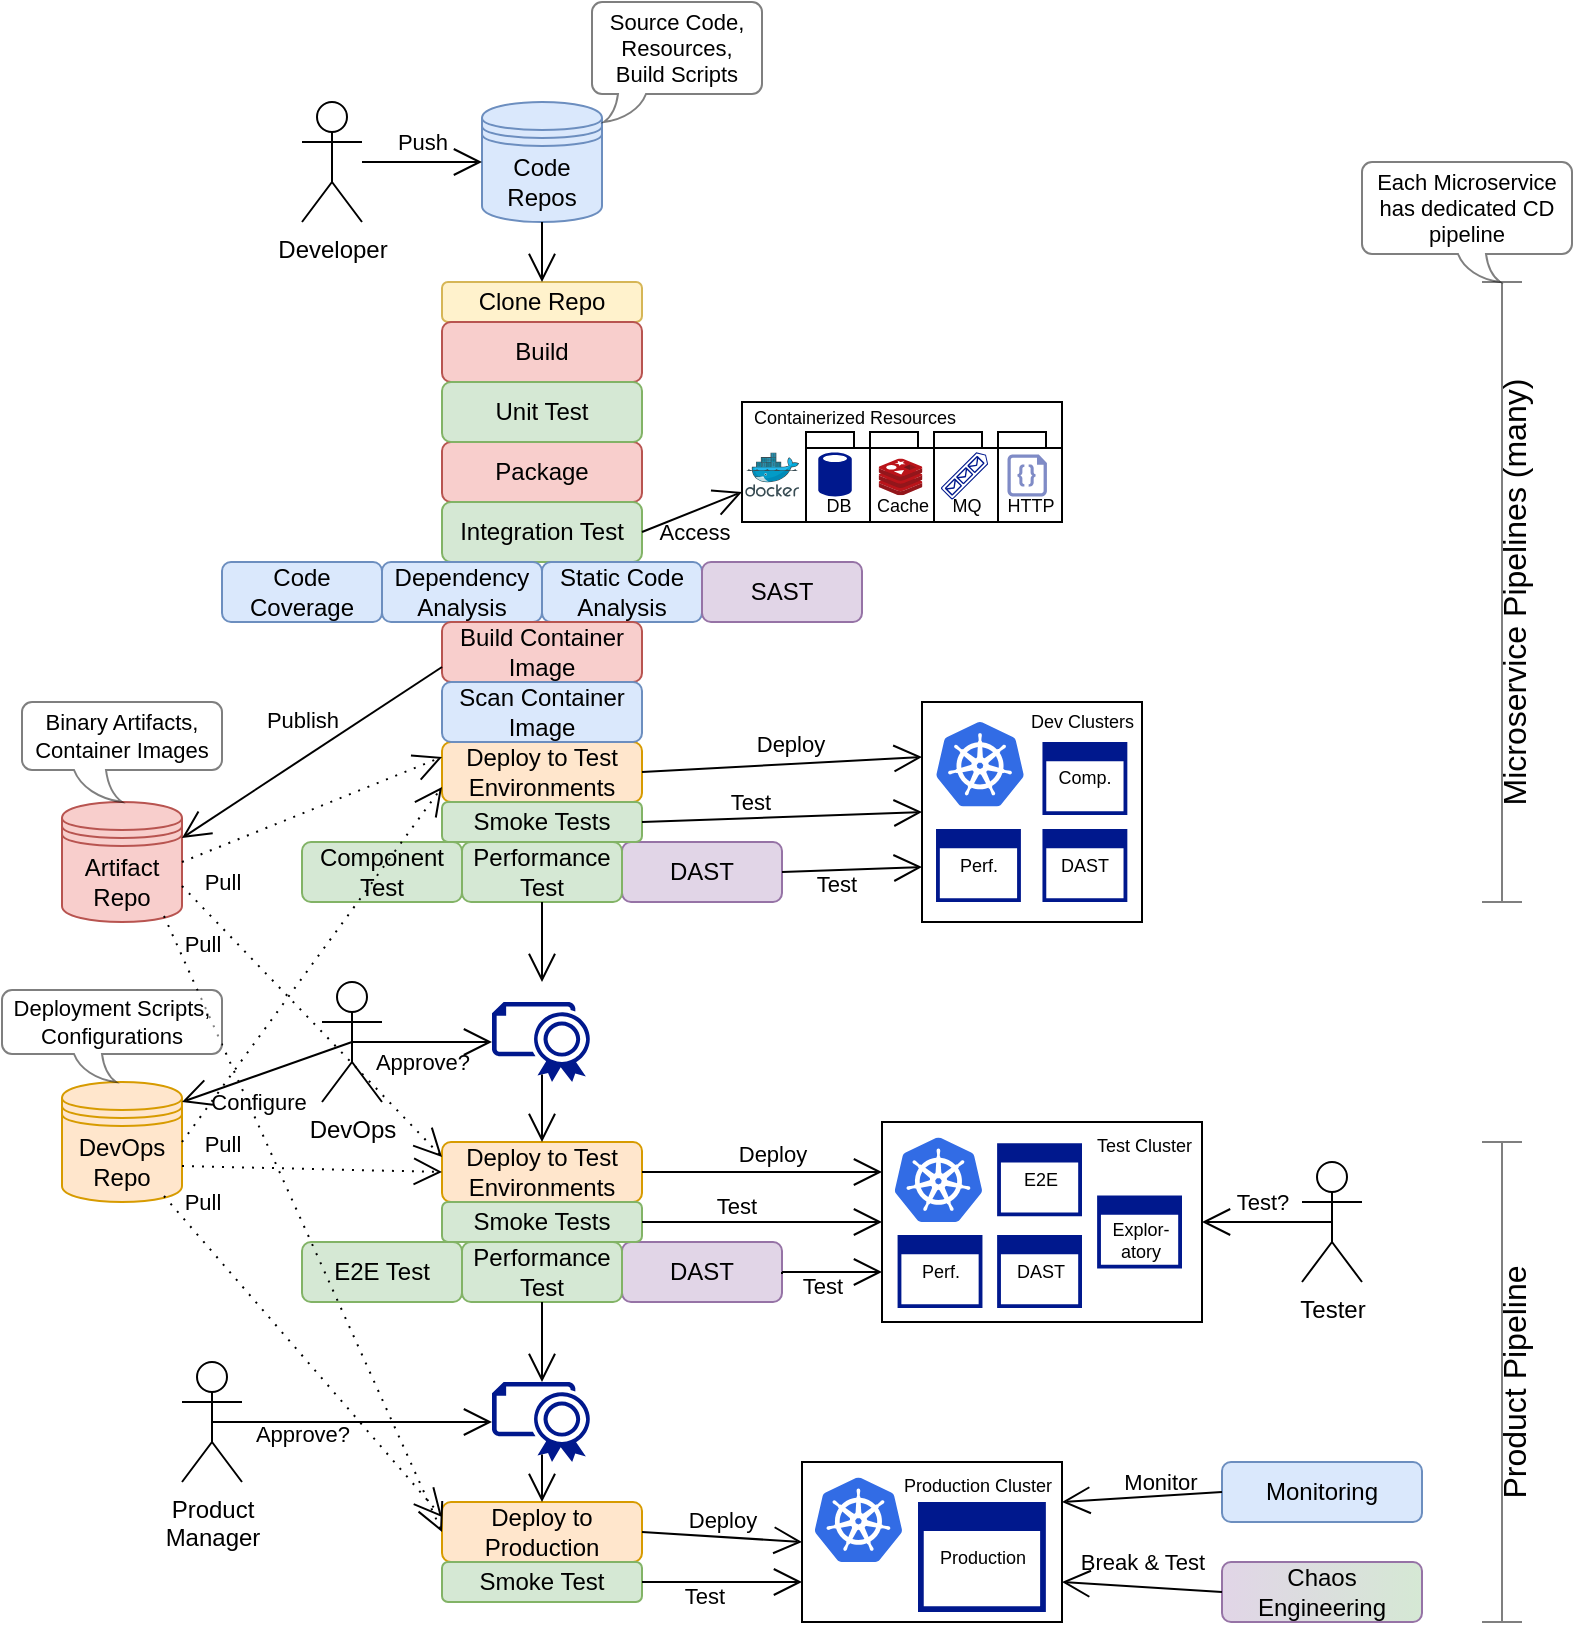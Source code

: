 <mxfile version="16.1.4" type="google"><diagram id="Qmjky7NTMSPUF-EDGuHR" name="Page-1"><mxGraphModel dx="973" dy="595" grid="1" gridSize="10" guides="1" tooltips="1" connect="1" arrows="1" fold="1" page="1" pageScale="1" pageWidth="850" pageHeight="1100" math="0" shadow="0"><root><mxCell id="0"/><mxCell id="1" parent="0"/><mxCell id="gSOJ7Au-e8WU_0MVjHUF-1" value="Code&lt;br&gt;Repos" style="shape=datastore;whiteSpace=wrap;html=1;fillColor=#dae8fc;strokeColor=#6c8ebf;" parent="1" vertex="1"><mxGeometry x="270" y="70" width="60" height="60" as="geometry"/></mxCell><mxCell id="gSOJ7Au-e8WU_0MVjHUF-2" value="Developer" style="shape=umlActor;verticalLabelPosition=bottom;verticalAlign=top;html=1;" parent="1" vertex="1"><mxGeometry x="180" y="70" width="30" height="60" as="geometry"/></mxCell><mxCell id="gSOJ7Au-e8WU_0MVjHUF-3" value="Clone Repo" style="rounded=1;whiteSpace=wrap;html=1;fillColor=#fff2cc;strokeColor=#d6b656;" parent="1" vertex="1"><mxGeometry x="250" y="160" width="100" height="20" as="geometry"/></mxCell><mxCell id="gSOJ7Au-e8WU_0MVjHUF-5" value="Build" style="rounded=1;whiteSpace=wrap;html=1;fillColor=#f8cecc;strokeColor=#b85450;" parent="1" vertex="1"><mxGeometry x="250" y="180" width="100" height="30" as="geometry"/></mxCell><mxCell id="gSOJ7Au-e8WU_0MVjHUF-6" value="Package" style="rounded=1;whiteSpace=wrap;html=1;fillColor=#f8cecc;strokeColor=#b85450;" parent="1" vertex="1"><mxGeometry x="250" y="240" width="100" height="30" as="geometry"/></mxCell><mxCell id="gSOJ7Au-e8WU_0MVjHUF-7" value="Unit Test" style="rounded=1;whiteSpace=wrap;html=1;fillColor=#d5e8d4;strokeColor=#82b366;" parent="1" vertex="1"><mxGeometry x="250" y="210" width="100" height="30" as="geometry"/></mxCell><mxCell id="gSOJ7Au-e8WU_0MVjHUF-8" value="Integration Test" style="rounded=1;whiteSpace=wrap;html=1;fillColor=#d5e8d4;strokeColor=#82b366;" parent="1" vertex="1"><mxGeometry x="250" y="270" width="100" height="30" as="geometry"/></mxCell><mxCell id="gSOJ7Au-e8WU_0MVjHUF-20" value="Code&lt;br&gt;Coverage" style="rounded=1;whiteSpace=wrap;html=1;fillColor=#dae8fc;strokeColor=#6c8ebf;" parent="1" vertex="1"><mxGeometry x="140" y="300" width="80" height="30" as="geometry"/></mxCell><mxCell id="gSOJ7Au-e8WU_0MVjHUF-21" value="Static Code Analysis" style="rounded=1;whiteSpace=wrap;html=1;fillColor=#dae8fc;strokeColor=#6c8ebf;" parent="1" vertex="1"><mxGeometry x="300" y="300" width="80" height="30" as="geometry"/></mxCell><mxCell id="gSOJ7Au-e8WU_0MVjHUF-24" value="Dependency&lt;br&gt;Analysis" style="rounded=1;whiteSpace=wrap;html=1;fillColor=#dae8fc;strokeColor=#6c8ebf;" parent="1" vertex="1"><mxGeometry x="220" y="300" width="80" height="30" as="geometry"/></mxCell><mxCell id="gSOJ7Au-e8WU_0MVjHUF-25" value="SAST" style="rounded=1;whiteSpace=wrap;html=1;fillColor=#e1d5e7;strokeColor=#9673a6;" parent="1" vertex="1"><mxGeometry x="380" y="300" width="80" height="30" as="geometry"/></mxCell><mxCell id="gSOJ7Au-e8WU_0MVjHUF-30" value="Access" style="endArrow=open;endFill=1;endSize=12;html=1;rounded=0;exitX=1;exitY=0.5;exitDx=0;exitDy=0;entryX=0;entryY=0.75;entryDx=0;entryDy=0;sketch=0;labelBackgroundColor=none;" parent="1" source="gSOJ7Au-e8WU_0MVjHUF-8" target="gSOJ7Au-e8WU_0MVjHUF-39" edge="1"><mxGeometry x="-0.098" y="-10" width="160" relative="1" as="geometry"><mxPoint x="450" y="550" as="sourcePoint"/><mxPoint x="610" y="550" as="targetPoint"/><mxPoint as="offset"/></mxGeometry></mxCell><mxCell id="gSOJ7Au-e8WU_0MVjHUF-31" value="Deploy to Test Environments" style="rounded=1;whiteSpace=wrap;html=1;fillColor=#ffe6cc;strokeColor=#d79b00;" parent="1" vertex="1"><mxGeometry x="250" y="390" width="100" height="30" as="geometry"/></mxCell><mxCell id="gSOJ7Au-e8WU_0MVjHUF-34" value="Deploy" style="endArrow=open;endFill=1;endSize=12;html=1;rounded=0;exitX=1;exitY=0.5;exitDx=0;exitDy=0;entryX=0;entryY=0.25;entryDx=0;entryDy=0;labelBackgroundColor=none;" parent="1" source="gSOJ7Au-e8WU_0MVjHUF-31" target="gSOJ7Au-e8WU_0MVjHUF-41" edge="1"><mxGeometry x="0.071" y="10" width="160" relative="1" as="geometry"><mxPoint x="360" y="355" as="sourcePoint"/><mxPoint x="440" y="432" as="targetPoint"/><mxPoint as="offset"/></mxGeometry></mxCell><mxCell id="gSOJ7Au-e8WU_0MVjHUF-35" value="Component&lt;br&gt;Test" style="rounded=1;whiteSpace=wrap;html=1;fillColor=#d5e8d4;strokeColor=#82b366;" parent="1" vertex="1"><mxGeometry x="180" y="440" width="80" height="30" as="geometry"/></mxCell><mxCell id="gSOJ7Au-e8WU_0MVjHUF-36" value="DAST" style="rounded=1;whiteSpace=wrap;html=1;fillColor=#e1d5e7;strokeColor=#9673a6;" parent="1" vertex="1"><mxGeometry x="340" y="440" width="80" height="30" as="geometry"/></mxCell><mxCell id="gSOJ7Au-e8WU_0MVjHUF-37" value="Performance&lt;br&gt;Test" style="rounded=1;whiteSpace=wrap;html=1;fillColor=#d5e8d4;strokeColor=#82b366;" parent="1" vertex="1"><mxGeometry x="260" y="440" width="80" height="30" as="geometry"/></mxCell><mxCell id="gSOJ7Au-e8WU_0MVjHUF-50" value="Test" style="endArrow=open;endFill=1;endSize=12;html=1;rounded=0;exitX=1;exitY=0.5;exitDx=0;exitDy=0;entryX=0;entryY=0.75;entryDx=0;entryDy=0;labelBackgroundColor=none;" parent="1" source="gSOJ7Au-e8WU_0MVjHUF-36" target="gSOJ7Au-e8WU_0MVjHUF-41" edge="1"><mxGeometry x="-0.223" y="-7" width="160" relative="1" as="geometry"><mxPoint x="360" y="445" as="sourcePoint"/><mxPoint x="490" y="450" as="targetPoint"/><mxPoint as="offset"/></mxGeometry></mxCell><mxCell id="gSOJ7Au-e8WU_0MVjHUF-51" value="Push" style="endArrow=open;endFill=1;endSize=12;html=1;rounded=0;labelBackgroundColor=none;" parent="1" source="gSOJ7Au-e8WU_0MVjHUF-2" target="gSOJ7Au-e8WU_0MVjHUF-1" edge="1"><mxGeometry y="10" width="160" relative="1" as="geometry"><mxPoint x="360" y="255" as="sourcePoint"/><mxPoint x="400" y="232.5" as="targetPoint"/><mxPoint as="offset"/></mxGeometry></mxCell><mxCell id="gSOJ7Au-e8WU_0MVjHUF-52" value="" style="endArrow=open;endFill=1;endSize=12;html=1;rounded=0;entryX=0.5;entryY=0;entryDx=0;entryDy=0;exitX=0.5;exitY=1;exitDx=0;exitDy=0;" parent="1" source="gSOJ7Au-e8WU_0MVjHUF-1" target="gSOJ7Au-e8WU_0MVjHUF-3" edge="1"><mxGeometry width="160" relative="1" as="geometry"><mxPoint x="200" y="90" as="sourcePoint"/><mxPoint x="300" y="110" as="targetPoint"/></mxGeometry></mxCell><mxCell id="gSOJ7Au-e8WU_0MVjHUF-53" value="Artifact&lt;br&gt;Repo" style="shape=datastore;whiteSpace=wrap;html=1;fillColor=#f8cecc;strokeColor=#b85450;" parent="1" vertex="1"><mxGeometry x="60" y="420" width="60" height="60" as="geometry"/></mxCell><mxCell id="gSOJ7Au-e8WU_0MVjHUF-55" value="Build Container Image" style="rounded=1;whiteSpace=wrap;html=1;fillColor=#f8cecc;strokeColor=#b85450;" parent="1" vertex="1"><mxGeometry x="250" y="330" width="100" height="30" as="geometry"/></mxCell><mxCell id="gSOJ7Au-e8WU_0MVjHUF-57" value="Publish" style="endArrow=open;endFill=1;endSize=12;html=1;rounded=0;exitX=0;exitY=0.75;exitDx=0;exitDy=0;entryX=1;entryY=0.3;entryDx=0;entryDy=0;labelBackgroundColor=none;" parent="1" source="gSOJ7Au-e8WU_0MVjHUF-55" target="gSOJ7Au-e8WU_0MVjHUF-53" edge="1"><mxGeometry x="-0.054" y="-15" width="160" relative="1" as="geometry"><mxPoint x="250" y="382.5" as="sourcePoint"/><mxPoint x="490" y="450" as="targetPoint"/><mxPoint y="-1" as="offset"/></mxGeometry></mxCell><mxCell id="gSOJ7Au-e8WU_0MVjHUF-58" value="Pull" style="endArrow=open;endFill=1;endSize=12;html=1;rounded=0;exitX=1;exitY=0.5;exitDx=0;exitDy=0;entryX=0;entryY=0.25;entryDx=0;entryDy=0;labelBackgroundColor=none;dashed=1;dashPattern=1 4;" parent="1" source="gSOJ7Au-e8WU_0MVjHUF-53" target="gSOJ7Au-e8WU_0MVjHUF-31" edge="1"><mxGeometry x="-0.789" y="-17" width="160" relative="1" as="geometry"><mxPoint x="360" y="415" as="sourcePoint"/><mxPoint x="490" y="450" as="targetPoint"/><mxPoint as="offset"/></mxGeometry></mxCell><mxCell id="gSOJ7Au-e8WU_0MVjHUF-64" value="" style="sketch=0;aspect=fixed;pointerEvents=1;shadow=0;dashed=0;html=1;strokeColor=none;labelPosition=center;verticalLabelPosition=bottom;verticalAlign=top;align=center;fillColor=#00188D;shape=mxgraph.azure.certificate;fontSize=9;" parent="1" vertex="1"><mxGeometry x="275" y="520" width="50" height="40" as="geometry"/></mxCell><mxCell id="gSOJ7Au-e8WU_0MVjHUF-65" value="Approve?" style="endArrow=open;endFill=1;endSize=12;html=1;rounded=0;exitX=0.5;exitY=0.5;exitDx=0;exitDy=0;entryX=0;entryY=0.5;entryDx=0;entryDy=0;labelBackgroundColor=none;exitPerimeter=0;entryPerimeter=0;" parent="1" source="gSOJ7Au-e8WU_0MVjHUF-115" target="gSOJ7Au-e8WU_0MVjHUF-64" edge="1"><mxGeometry y="-10" width="160" relative="1" as="geometry"><mxPoint x="430" y="465" as="sourcePoint"/><mxPoint x="510" y="477" as="targetPoint"/><mxPoint as="offset"/></mxGeometry></mxCell><mxCell id="gSOJ7Au-e8WU_0MVjHUF-66" value="Deploy to Test Environments" style="rounded=1;whiteSpace=wrap;html=1;fillColor=#ffe6cc;strokeColor=#d79b00;" parent="1" vertex="1"><mxGeometry x="250" y="590" width="100" height="30" as="geometry"/></mxCell><mxCell id="gSOJ7Au-e8WU_0MVjHUF-67" value="Deploy" style="endArrow=open;endFill=1;endSize=12;html=1;rounded=0;exitX=1;exitY=0.5;exitDx=0;exitDy=0;entryX=0;entryY=0.25;entryDx=0;entryDy=0;labelBackgroundColor=none;" parent="1" source="gSOJ7Au-e8WU_0MVjHUF-66" target="gSOJ7Au-e8WU_0MVjHUF-84" edge="1"><mxGeometry x="0.074" y="9" width="160" relative="1" as="geometry"><mxPoint x="360" y="578" as="sourcePoint"/><mxPoint x="500" y="640" as="targetPoint"/><mxPoint as="offset"/></mxGeometry></mxCell><mxCell id="gSOJ7Au-e8WU_0MVjHUF-68" value="E2E Test" style="rounded=1;whiteSpace=wrap;html=1;fillColor=#d5e8d4;strokeColor=#82b366;" parent="1" vertex="1"><mxGeometry x="180" y="640" width="80" height="30" as="geometry"/></mxCell><mxCell id="gSOJ7Au-e8WU_0MVjHUF-69" value="DAST" style="rounded=1;whiteSpace=wrap;html=1;fillColor=#e1d5e7;strokeColor=#9673a6;" parent="1" vertex="1"><mxGeometry x="340" y="640" width="80" height="30" as="geometry"/></mxCell><mxCell id="gSOJ7Au-e8WU_0MVjHUF-70" value="Performance&lt;br&gt;Test" style="rounded=1;whiteSpace=wrap;html=1;fillColor=#d5e8d4;strokeColor=#82b366;" parent="1" vertex="1"><mxGeometry x="260" y="640" width="80" height="30" as="geometry"/></mxCell><mxCell id="gSOJ7Au-e8WU_0MVjHUF-71" value="Test" style="endArrow=open;endFill=1;endSize=12;html=1;rounded=0;exitX=1;exitY=0.5;exitDx=0;exitDy=0;entryX=0;entryY=0.75;entryDx=0;entryDy=0;labelBackgroundColor=none;startArrow=none;" parent="1" source="gSOJ7Au-e8WU_0MVjHUF-69" target="gSOJ7Au-e8WU_0MVjHUF-84" edge="1"><mxGeometry x="-0.223" y="-7" width="160" relative="1" as="geometry"><mxPoint x="460" y="656" as="sourcePoint"/><mxPoint x="500" y="671.5" as="targetPoint"/><mxPoint as="offset"/></mxGeometry></mxCell><mxCell id="gSOJ7Au-e8WU_0MVjHUF-72" value="Pull" style="endArrow=open;endFill=1;endSize=12;html=1;rounded=0;exitX=1;exitY=0.7;exitDx=0;exitDy=0;entryX=0;entryY=0.25;entryDx=0;entryDy=0;labelBackgroundColor=none;dashed=1;dashPattern=1 4;" parent="1" source="gSOJ7Au-e8WU_0MVjHUF-53" target="gSOJ7Au-e8WU_0MVjHUF-66" edge="1"><mxGeometry x="-0.705" y="-13" width="160" relative="1" as="geometry"><mxPoint x="500" y="620" as="sourcePoint"/><mxPoint x="490" y="683" as="targetPoint"/><mxPoint as="offset"/></mxGeometry></mxCell><mxCell id="gSOJ7Au-e8WU_0MVjHUF-79" value="" style="sketch=0;aspect=fixed;pointerEvents=1;shadow=0;dashed=0;html=1;strokeColor=none;labelPosition=center;verticalLabelPosition=bottom;verticalAlign=top;align=center;fillColor=#00188D;shape=mxgraph.azure.certificate;fontSize=9;" parent="1" vertex="1"><mxGeometry x="275" y="710" width="50" height="40" as="geometry"/></mxCell><mxCell id="gSOJ7Au-e8WU_0MVjHUF-80" value="" style="endArrow=open;endFill=1;endSize=12;html=1;rounded=0;labelBackgroundColor=none;exitX=0.5;exitY=1;exitDx=0;exitDy=0;entryX=0.5;entryY=0;entryDx=0;entryDy=0;entryPerimeter=0;" parent="1" source="gSOJ7Au-e8WU_0MVjHUF-70" target="gSOJ7Au-e8WU_0MVjHUF-79" edge="1"><mxGeometry x="-0.333" y="-10" width="160" relative="1" as="geometry"><mxPoint x="300" y="700" as="sourcePoint"/><mxPoint x="300" y="700" as="targetPoint"/><mxPoint as="offset"/></mxGeometry></mxCell><mxCell id="gSOJ7Au-e8WU_0MVjHUF-91" value="Smoke Tests" style="rounded=1;whiteSpace=wrap;html=1;fillColor=#d5e8d4;strokeColor=#82b366;" parent="1" vertex="1"><mxGeometry x="250" y="420" width="100" height="20" as="geometry"/></mxCell><mxCell id="gSOJ7Au-e8WU_0MVjHUF-92" value="Test" style="endArrow=open;endFill=1;endSize=12;html=1;rounded=0;exitX=1;exitY=0.5;exitDx=0;exitDy=0;entryX=0;entryY=0.5;entryDx=0;entryDy=0;labelBackgroundColor=none;" parent="1" source="gSOJ7Au-e8WU_0MVjHUF-91" target="gSOJ7Au-e8WU_0MVjHUF-41" edge="1"><mxGeometry x="-0.222" y="8" width="160" relative="1" as="geometry"><mxPoint x="430" y="475" as="sourcePoint"/><mxPoint x="510" y="491.5" as="targetPoint"/><mxPoint as="offset"/></mxGeometry></mxCell><mxCell id="gSOJ7Au-e8WU_0MVjHUF-93" value="Smoke Tests" style="rounded=1;whiteSpace=wrap;html=1;fillColor=#d5e8d4;strokeColor=#82b366;" parent="1" vertex="1"><mxGeometry x="250" y="620" width="100" height="20" as="geometry"/></mxCell><mxCell id="gSOJ7Au-e8WU_0MVjHUF-95" value="Test" style="endArrow=open;endFill=1;endSize=12;html=1;rounded=0;exitX=1;exitY=0.5;exitDx=0;exitDy=0;entryX=0;entryY=0.5;entryDx=0;entryDy=0;labelBackgroundColor=none;" parent="1" source="gSOJ7Au-e8WU_0MVjHUF-93" target="gSOJ7Au-e8WU_0MVjHUF-84" edge="1"><mxGeometry x="-0.222" y="8" width="160" relative="1" as="geometry"><mxPoint x="360" y="435" as="sourcePoint"/><mxPoint x="500" y="447.5" as="targetPoint"/><mxPoint as="offset"/></mxGeometry></mxCell><mxCell id="gSOJ7Au-e8WU_0MVjHUF-97" value="Deploy to Production" style="rounded=1;whiteSpace=wrap;html=1;fillColor=#ffe6cc;strokeColor=#d79b00;" parent="1" vertex="1"><mxGeometry x="250" y="770" width="100" height="30" as="geometry"/></mxCell><mxCell id="gSOJ7Au-e8WU_0MVjHUF-98" value="" style="endArrow=open;endFill=1;endSize=12;html=1;rounded=0;entryX=0.5;entryY=0;entryDx=0;entryDy=0;entryPerimeter=0;labelBackgroundColor=none;exitX=0.5;exitY=1;exitDx=0;exitDy=0;" parent="1" source="gSOJ7Au-e8WU_0MVjHUF-37" edge="1"><mxGeometry x="-0.333" y="-10" width="160" relative="1" as="geometry"><mxPoint x="310" y="710" as="sourcePoint"/><mxPoint x="300" y="510" as="targetPoint"/><mxPoint as="offset"/></mxGeometry></mxCell><mxCell id="gSOJ7Au-e8WU_0MVjHUF-99" value="" style="endArrow=open;endFill=1;endSize=12;html=1;rounded=0;exitX=0.5;exitY=0.905;exitDx=0;exitDy=0;labelBackgroundColor=none;exitPerimeter=0;" parent="1" source="gSOJ7Au-e8WU_0MVjHUF-79" target="gSOJ7Au-e8WU_0MVjHUF-97" edge="1"><mxGeometry x="0.059" y="-10" width="160" relative="1" as="geometry"><mxPoint x="309" y="507" as="sourcePoint"/><mxPoint x="310" y="550" as="targetPoint"/><mxPoint as="offset"/></mxGeometry></mxCell><mxCell id="gSOJ7Au-e8WU_0MVjHUF-108" value="" style="endArrow=none;endFill=1;endSize=12;html=1;rounded=0;exitX=1;exitY=0.5;exitDx=0;exitDy=0;entryX=0;entryY=0.5;entryDx=0;entryDy=0;labelBackgroundColor=none;" parent="1" source="gSOJ7Au-e8WU_0MVjHUF-69" edge="1"><mxGeometry x="-0.223" y="-7" width="160" relative="1" as="geometry"><mxPoint x="420" y="655" as="sourcePoint"/><mxPoint x="420" y="656" as="targetPoint"/><mxPoint as="offset"/></mxGeometry></mxCell><mxCell id="gSOJ7Au-e8WU_0MVjHUF-109" value="Deploy" style="endArrow=open;endFill=1;endSize=12;html=1;rounded=0;exitX=1;exitY=0.5;exitDx=0;exitDy=0;entryX=0;entryY=0.5;entryDx=0;entryDy=0;labelBackgroundColor=none;" parent="1" source="gSOJ7Au-e8WU_0MVjHUF-97" target="gSOJ7Au-e8WU_0MVjHUF-101" edge="1"><mxGeometry x="-0.012" y="7" width="160" relative="1" as="geometry"><mxPoint x="360" y="612.5" as="sourcePoint"/><mxPoint x="520" y="627.5" as="targetPoint"/><mxPoint y="-1" as="offset"/></mxGeometry></mxCell><mxCell id="gSOJ7Au-e8WU_0MVjHUF-110" value="Smoke Test" style="rounded=1;whiteSpace=wrap;html=1;fillColor=#d5e8d4;strokeColor=#82b366;" parent="1" vertex="1"><mxGeometry x="250" y="800" width="100" height="20" as="geometry"/></mxCell><mxCell id="gSOJ7Au-e8WU_0MVjHUF-111" value="Test" style="endArrow=open;endFill=1;endSize=12;html=1;rounded=0;exitX=1;exitY=0.5;exitDx=0;exitDy=0;entryX=0;entryY=0.75;entryDx=0;entryDy=0;labelBackgroundColor=none;startArrow=none;" parent="1" source="gSOJ7Au-e8WU_0MVjHUF-110" target="gSOJ7Au-e8WU_0MVjHUF-101" edge="1"><mxGeometry x="-0.223" y="-7" width="160" relative="1" as="geometry"><mxPoint x="470" y="666" as="sourcePoint"/><mxPoint x="520" y="662.5" as="targetPoint"/><mxPoint as="offset"/></mxGeometry></mxCell><mxCell id="gSOJ7Au-e8WU_0MVjHUF-112" value="Monitoring" style="rounded=1;whiteSpace=wrap;html=1;fillColor=#dae8fc;strokeColor=#6c8ebf;" parent="1" vertex="1"><mxGeometry x="640" y="750" width="100" height="30" as="geometry"/></mxCell><mxCell id="gSOJ7Au-e8WU_0MVjHUF-113" value="Monitor" style="endArrow=open;endFill=1;endSize=12;html=1;rounded=0;exitX=0;exitY=0.5;exitDx=0;exitDy=0;entryX=1;entryY=0.25;entryDx=0;entryDy=0;labelBackgroundColor=none;startArrow=none;" parent="1" source="gSOJ7Au-e8WU_0MVjHUF-112" target="gSOJ7Au-e8WU_0MVjHUF-101" edge="1"><mxGeometry x="-0.223" y="-7" width="160" relative="1" as="geometry"><mxPoint x="360" y="825" as="sourcePoint"/><mxPoint x="500" y="825" as="targetPoint"/><mxPoint as="offset"/></mxGeometry></mxCell><mxCell id="gSOJ7Au-e8WU_0MVjHUF-115" value="DevOps" style="shape=umlActor;verticalLabelPosition=bottom;verticalAlign=top;html=1;" parent="1" vertex="1"><mxGeometry x="190" y="510" width="30" height="60" as="geometry"/></mxCell><mxCell id="gSOJ7Au-e8WU_0MVjHUF-116" value="" style="endArrow=open;endFill=1;endSize=12;html=1;rounded=0;entryX=0.5;entryY=0;entryDx=0;entryDy=0;labelBackgroundColor=none;exitX=0.5;exitY=0.905;exitDx=0;exitDy=0;exitPerimeter=0;" parent="1" source="gSOJ7Au-e8WU_0MVjHUF-64" target="gSOJ7Au-e8WU_0MVjHUF-66" edge="1"><mxGeometry x="-0.333" y="-10" width="160" relative="1" as="geometry"><mxPoint x="310" y="490" as="sourcePoint"/><mxPoint x="310" y="520" as="targetPoint"/><mxPoint as="offset"/></mxGeometry></mxCell><mxCell id="gSOJ7Au-e8WU_0MVjHUF-117" value="Tester" style="shape=umlActor;verticalLabelPosition=bottom;verticalAlign=top;html=1;" parent="1" vertex="1"><mxGeometry x="680" y="600" width="30" height="60" as="geometry"/></mxCell><mxCell id="gSOJ7Au-e8WU_0MVjHUF-118" value="Test?" style="endArrow=open;endFill=1;endSize=12;html=1;rounded=0;exitX=0.5;exitY=0.5;exitDx=0;exitDy=0;entryX=1;entryY=0.5;entryDx=0;entryDy=0;labelBackgroundColor=none;startArrow=none;exitPerimeter=0;" parent="1" source="gSOJ7Au-e8WU_0MVjHUF-117" target="gSOJ7Au-e8WU_0MVjHUF-84" edge="1"><mxGeometry x="0.077" y="-10" width="160" relative="1" as="geometry"><mxPoint x="470" y="666" as="sourcePoint"/><mxPoint x="520" y="662.5" as="targetPoint"/><mxPoint as="offset"/></mxGeometry></mxCell><mxCell id="gSOJ7Au-e8WU_0MVjHUF-119" value="Approve?" style="endArrow=open;endFill=1;endSize=12;html=1;rounded=0;exitX=0.5;exitY=0.5;exitDx=0;exitDy=0;entryX=0;entryY=0.5;entryDx=0;entryDy=0;labelBackgroundColor=none;exitPerimeter=0;entryPerimeter=0;" parent="1" source="gSOJ7Au-e8WU_0MVjHUF-120" target="gSOJ7Au-e8WU_0MVjHUF-79" edge="1"><mxGeometry x="-0.362" y="-6" width="160" relative="1" as="geometry"><mxPoint x="446" y="655" as="sourcePoint"/><mxPoint x="340" y="720" as="targetPoint"/><mxPoint as="offset"/></mxGeometry></mxCell><mxCell id="gSOJ7Au-e8WU_0MVjHUF-120" value="Product&lt;br&gt;Manager" style="shape=umlActor;verticalLabelPosition=bottom;verticalAlign=top;html=1;" parent="1" vertex="1"><mxGeometry x="120" y="700" width="30" height="60" as="geometry"/></mxCell><mxCell id="gSOJ7Au-e8WU_0MVjHUF-121" value="DevOps&lt;br&gt;Repo" style="shape=datastore;whiteSpace=wrap;html=1;fillColor=#ffe6cc;strokeColor=#d79b00;" parent="1" vertex="1"><mxGeometry x="60" y="560" width="60" height="60" as="geometry"/></mxCell><mxCell id="gSOJ7Au-e8WU_0MVjHUF-122" value="" style="endArrow=open;endFill=1;endSize=12;html=1;rounded=0;exitX=1;exitY=0.5;exitDx=0;exitDy=0;labelBackgroundColor=none;entryX=0;entryY=0.75;entryDx=0;entryDy=0;dashed=1;dashPattern=1 4;" parent="1" source="gSOJ7Au-e8WU_0MVjHUF-121" target="gSOJ7Au-e8WU_0MVjHUF-31" edge="1"><mxGeometry x="-0.8" y="4" width="160" relative="1" as="geometry"><mxPoint x="130" y="460" as="sourcePoint"/><mxPoint x="250" y="408" as="targetPoint"/><mxPoint as="offset"/></mxGeometry></mxCell><mxCell id="gSOJ7Au-e8WU_0MVjHUF-123" value="Pull" style="endArrow=open;endFill=1;endSize=12;html=1;rounded=0;exitX=1;exitY=0.7;exitDx=0;exitDy=0;labelBackgroundColor=none;entryX=0;entryY=0.5;entryDx=0;entryDy=0;dashed=1;dashPattern=1 4;" parent="1" source="gSOJ7Au-e8WU_0MVjHUF-121" target="gSOJ7Au-e8WU_0MVjHUF-66" edge="1"><mxGeometry x="-0.699" y="11" width="160" relative="1" as="geometry"><mxPoint x="130" y="550" as="sourcePoint"/><mxPoint x="260" y="422.5" as="targetPoint"/><mxPoint as="offset"/></mxGeometry></mxCell><mxCell id="gSOJ7Au-e8WU_0MVjHUF-124" value="Pull" style="endArrow=open;endFill=1;endSize=12;html=1;rounded=0;exitX=0.85;exitY=0.95;exitDx=0;exitDy=0;labelBackgroundColor=none;entryX=0;entryY=0.25;entryDx=0;entryDy=0;dashed=1;dashPattern=1 4;exitPerimeter=0;" parent="1" source="gSOJ7Au-e8WU_0MVjHUF-121" target="gSOJ7Au-e8WU_0MVjHUF-97" edge="1"><mxGeometry x="-0.862" y="12" width="160" relative="1" as="geometry"><mxPoint x="130" y="550" as="sourcePoint"/><mxPoint x="260" y="605" as="targetPoint"/><mxPoint as="offset"/></mxGeometry></mxCell><mxCell id="gSOJ7Au-e8WU_0MVjHUF-125" value="" style="endArrow=open;endFill=1;endSize=12;html=1;rounded=0;exitX=0.85;exitY=0.95;exitDx=0;exitDy=0;labelBackgroundColor=none;dashed=1;dashPattern=1 4;exitPerimeter=0;entryX=0;entryY=0.5;entryDx=0;entryDy=0;" parent="1" source="gSOJ7Au-e8WU_0MVjHUF-53" target="gSOJ7Au-e8WU_0MVjHUF-97" edge="1"><mxGeometry x="-0.878" y="-10" width="160" relative="1" as="geometry"><mxPoint x="130" y="472" as="sourcePoint"/><mxPoint x="250" y="780" as="targetPoint"/><mxPoint x="-1" as="offset"/></mxGeometry></mxCell><mxCell id="gSOJ7Au-e8WU_0MVjHUF-128" value="Configure" style="endArrow=open;endFill=1;endSize=12;html=1;rounded=0;exitX=0.5;exitY=0.5;exitDx=0;exitDy=0;labelBackgroundColor=none;exitPerimeter=0;" parent="1" source="gSOJ7Au-e8WU_0MVjHUF-115" edge="1"><mxGeometry x="0.196" y="13" width="160" relative="1" as="geometry"><mxPoint x="215" y="540" as="sourcePoint"/><mxPoint x="120" y="570" as="targetPoint"/><mxPoint as="offset"/></mxGeometry></mxCell><mxCell id="gSOJ7Au-e8WU_0MVjHUF-129" value="Chaos Engineering" style="rounded=1;whiteSpace=wrap;html=1;fillColor=#e1d5e7;strokeColor=#9673a6;gradientColor=#D5E8D4;gradientDirection=east;" parent="1" vertex="1"><mxGeometry x="640" y="800" width="100" height="30" as="geometry"/></mxCell><mxCell id="gSOJ7Au-e8WU_0MVjHUF-130" value="Break &amp;amp; Test" style="endArrow=open;endFill=1;endSize=12;html=1;rounded=0;exitX=0;exitY=0.5;exitDx=0;exitDy=0;labelBackgroundColor=none;startArrow=none;entryX=1;entryY=0.75;entryDx=0;entryDy=0;" parent="1" source="gSOJ7Au-e8WU_0MVjHUF-129" target="gSOJ7Au-e8WU_0MVjHUF-101" edge="1"><mxGeometry x="0.019" y="-12" width="160" relative="1" as="geometry"><mxPoint x="360" y="855" as="sourcePoint"/><mxPoint x="490" y="860" as="targetPoint"/><mxPoint as="offset"/></mxGeometry></mxCell><mxCell id="gSOJ7Au-e8WU_0MVjHUF-135" value="" style="group" parent="1" vertex="1" connectable="0"><mxGeometry x="430" y="750" width="130" height="80" as="geometry"/></mxCell><mxCell id="gSOJ7Au-e8WU_0MVjHUF-101" value="Production Cluster" style="rounded=0;whiteSpace=wrap;html=1;fontSize=9;strokeWidth=1;verticalAlign=top;align=right;spacingRight=3;" parent="gSOJ7Au-e8WU_0MVjHUF-135" vertex="1"><mxGeometry width="130" height="80" as="geometry"/></mxCell><mxCell id="gSOJ7Au-e8WU_0MVjHUF-102" value="" style="sketch=0;aspect=fixed;html=1;points=[];align=center;image;fontSize=12;image=img/lib/mscae/Kubernetes.svg;strokeWidth=1;" parent="gSOJ7Au-e8WU_0MVjHUF-135" vertex="1"><mxGeometry x="6.22" y="7.75" width="44.01" height="42.25" as="geometry"/></mxCell><mxCell id="gSOJ7Au-e8WU_0MVjHUF-105" value="Production" style="sketch=0;aspect=fixed;pointerEvents=1;shadow=0;dashed=0;html=1;strokeColor=none;labelPosition=center;verticalLabelPosition=middle;verticalAlign=middle;align=center;fillColor=#00188D;shape=mxgraph.mscae.enterprise.application_blank;fontSize=9;" parent="gSOJ7Au-e8WU_0MVjHUF-135" vertex="1"><mxGeometry x="58" y="20" width="63.93" height="55" as="geometry"/></mxCell><mxCell id="gSOJ7Au-e8WU_0MVjHUF-136" value="" style="group;spacingRight=0;" parent="1" vertex="1" connectable="0"><mxGeometry x="470" y="580" width="160" height="100" as="geometry"/></mxCell><mxCell id="gSOJ7Au-e8WU_0MVjHUF-84" value="Test Cluster" style="rounded=0;whiteSpace=wrap;html=1;fontSize=9;strokeWidth=1;verticalAlign=top;align=right;spacingRight=3;" parent="gSOJ7Au-e8WU_0MVjHUF-136" vertex="1"><mxGeometry width="160" height="100" as="geometry"/></mxCell><mxCell id="gSOJ7Au-e8WU_0MVjHUF-85" value="" style="sketch=0;aspect=fixed;html=1;points=[];align=center;image;fontSize=12;image=img/lib/mscae/Kubernetes.svg;strokeWidth=1;" parent="gSOJ7Au-e8WU_0MVjHUF-136" vertex="1"><mxGeometry x="6.22" y="7.75" width="44.01" height="42.25" as="geometry"/></mxCell><mxCell id="gSOJ7Au-e8WU_0MVjHUF-86" value="Perf." style="sketch=0;aspect=fixed;pointerEvents=1;shadow=0;dashed=0;html=1;strokeColor=none;labelPosition=center;verticalLabelPosition=middle;verticalAlign=middle;align=center;fillColor=#00188D;shape=mxgraph.mscae.enterprise.application_blank;fontSize=9;" parent="gSOJ7Au-e8WU_0MVjHUF-136" vertex="1"><mxGeometry x="7.79" y="56.5" width="42.44" height="36.5" as="geometry"/></mxCell><mxCell id="gSOJ7Au-e8WU_0MVjHUF-87" value="DAST" style="sketch=0;aspect=fixed;pointerEvents=1;shadow=0;dashed=0;html=1;strokeColor=none;labelPosition=center;verticalLabelPosition=middle;verticalAlign=middle;align=center;fillColor=#00188D;shape=mxgraph.mscae.enterprise.application_blank;fontSize=9;" parent="gSOJ7Au-e8WU_0MVjHUF-136" vertex="1"><mxGeometry x="57.56" y="56.5" width="42.44" height="36.5" as="geometry"/></mxCell><mxCell id="gSOJ7Au-e8WU_0MVjHUF-88" value="E2E" style="sketch=0;aspect=fixed;pointerEvents=1;shadow=0;dashed=0;html=1;strokeColor=none;labelPosition=center;verticalLabelPosition=middle;verticalAlign=middle;align=center;fillColor=#00188D;shape=mxgraph.mscae.enterprise.application_blank;fontSize=9;" parent="gSOJ7Au-e8WU_0MVjHUF-136" vertex="1"><mxGeometry x="57.56" y="10.63" width="42.44" height="36.5" as="geometry"/></mxCell><mxCell id="gSOJ7Au-e8WU_0MVjHUF-106" value="Explor-&lt;br&gt;atory" style="sketch=0;aspect=fixed;pointerEvents=1;shadow=0;dashed=0;html=1;strokeColor=none;labelPosition=center;verticalLabelPosition=middle;verticalAlign=bottom;align=center;fillColor=#00188D;shape=mxgraph.mscae.enterprise.application_blank;fontSize=9;" parent="gSOJ7Au-e8WU_0MVjHUF-136" vertex="1"><mxGeometry x="107.56" y="36.75" width="42.44" height="36.5" as="geometry"/></mxCell><mxCell id="gSOJ7Au-e8WU_0MVjHUF-137" value="Microservice Pipelines (many)" style="shape=crossbar;whiteSpace=wrap;html=1;rounded=1;direction=south;fontSize=16;strokeWidth=1;gradientColor=none;gradientDirection=radial;opacity=50;horizontal=0;labelPosition=center;verticalLabelPosition=middle;align=center;verticalAlign=top;" parent="1" vertex="1"><mxGeometry x="770" y="160" width="20" height="310" as="geometry"/></mxCell><mxCell id="gSOJ7Au-e8WU_0MVjHUF-138" value="Product Pipeline" style="shape=crossbar;whiteSpace=wrap;html=1;rounded=1;direction=south;fontSize=16;strokeWidth=1;gradientColor=none;gradientDirection=radial;opacity=50;horizontal=0;labelPosition=center;verticalLabelPosition=middle;align=center;verticalAlign=top;" parent="1" vertex="1"><mxGeometry x="770" y="590" width="20" height="240" as="geometry"/></mxCell><mxCell id="gSOJ7Au-e8WU_0MVjHUF-147" value="Binary Artifacts, Container Images" style="whiteSpace=wrap;html=1;shape=mxgraph.basic.roundRectCallout;dx=66;dy=16;size=5;boundedLbl=1;fontSize=11;strokeWidth=1;gradientDirection=east;opacity=50;flipH=1;" parent="1" vertex="1"><mxGeometry x="40" y="370" width="100" height="50" as="geometry"/></mxCell><mxCell id="gSOJ7Au-e8WU_0MVjHUF-148" value="Source Code,&lt;br&gt;&lt;div&gt;Resources,&lt;/div&gt;&lt;div&gt;Build Scripts&lt;br&gt;&lt;/div&gt;" style="whiteSpace=wrap;html=1;shape=mxgraph.basic.roundRectCallout;dx=20;dy=14;size=5;boundedLbl=1;fontSize=11;strokeWidth=1;gradientDirection=east;opacity=50;" parent="1" vertex="1"><mxGeometry x="325" y="20" width="85" height="60" as="geometry"/></mxCell><mxCell id="gSOJ7Au-e8WU_0MVjHUF-149" value="Deployment Scripts,&lt;br&gt;Configurations" style="whiteSpace=wrap;html=1;shape=mxgraph.basic.roundRectCallout;dx=67;dy=14;size=5;boundedLbl=1;fontSize=11;strokeWidth=1;gradientDirection=east;opacity=50;flipH=1;" parent="1" vertex="1"><mxGeometry x="30" y="514" width="110" height="46" as="geometry"/></mxCell><mxCell id="gSOJ7Au-e8WU_0MVjHUF-150" value="Scan Container Image" style="rounded=1;whiteSpace=wrap;html=1;fillColor=#dae8fc;strokeColor=#6c8ebf;" parent="1" vertex="1"><mxGeometry x="250" y="360" width="100" height="30" as="geometry"/></mxCell><mxCell id="-qD31Tns_6P-jocJEf7U-1" value="" style="group" vertex="1" connectable="0" parent="1"><mxGeometry x="400" y="220" width="160" height="60" as="geometry"/></mxCell><mxCell id="gSOJ7Au-e8WU_0MVjHUF-39" value="Containerized Resources" style="rounded=0;whiteSpace=wrap;html=1;fontSize=9;strokeWidth=1;verticalAlign=top;align=left;spacing=0;spacingLeft=6;spacingTop=-2;" parent="-qD31Tns_6P-jocJEf7U-1" vertex="1"><mxGeometry width="160" height="60" as="geometry"/></mxCell><mxCell id="gSOJ7Au-e8WU_0MVjHUF-38" value="" style="sketch=0;aspect=fixed;html=1;points=[];align=center;image;fontSize=12;image=img/lib/mscae/Docker.svg;strokeWidth=1;" parent="-qD31Tns_6P-jocJEf7U-1" vertex="1"><mxGeometry x="1.6" y="25.2" width="27" height="22.14" as="geometry"/></mxCell><mxCell id="gSOJ7Au-e8WU_0MVjHUF-16" value="DB" style="shape=folder;fontStyle=0;spacingTop=10;tabWidth=24;tabHeight=8;tabPosition=left;html=1;strokeWidth=1;align=center;verticalAlign=bottom;fontSize=9;" parent="-qD31Tns_6P-jocJEf7U-1" vertex="1"><mxGeometry x="32" y="15" width="32" height="45" as="geometry"/></mxCell><mxCell id="gSOJ7Au-e8WU_0MVjHUF-12" value="" style="sketch=0;aspect=fixed;pointerEvents=1;shadow=0;dashed=0;html=1;strokeColor=none;labelPosition=center;verticalLabelPosition=bottom;verticalAlign=top;align=center;fillColor=#00188D;shape=mxgraph.mscae.enterprise.database_generic;fontSize=8;" parent="-qD31Tns_6P-jocJEf7U-1" vertex="1"><mxGeometry x="38.136" y="24.998" width="16.747" height="22.635" as="geometry"/></mxCell><mxCell id="gSOJ7Au-e8WU_0MVjHUF-19" value="Cache" style="shape=folder;fontStyle=0;spacingTop=10;tabWidth=24;tabHeight=8;tabPosition=left;html=1;strokeWidth=1;align=center;verticalAlign=bottom;fontSize=9;" parent="-qD31Tns_6P-jocJEf7U-1" vertex="1"><mxGeometry x="64" y="15" width="32" height="45" as="geometry"/></mxCell><mxCell id="gSOJ7Au-e8WU_0MVjHUF-11" value="" style="sketch=0;aspect=fixed;html=1;points=[];align=center;image;fontSize=12;image=img/lib/mscae/Cache_Redis_Product.svg;strokeWidth=1;" parent="-qD31Tns_6P-jocJEf7U-1" vertex="1"><mxGeometry x="68.331" y="28.312" width="21.875" height="18.375" as="geometry"/></mxCell><mxCell id="gSOJ7Au-e8WU_0MVjHUF-18" value="MQ" style="shape=folder;fontStyle=0;spacingTop=10;tabWidth=24;tabHeight=8;tabPosition=left;html=1;strokeWidth=1;align=center;verticalAlign=bottom;fontSize=9;" parent="-qD31Tns_6P-jocJEf7U-1" vertex="1"><mxGeometry x="96" y="15" width="32" height="45" as="geometry"/></mxCell><mxCell id="gSOJ7Au-e8WU_0MVjHUF-14" value="" style="sketch=0;aspect=fixed;pointerEvents=1;shadow=0;dashed=0;html=1;strokeColor=none;labelPosition=center;verticalLabelPosition=bottom;verticalAlign=top;align=center;fillColor=#00188D;shape=mxgraph.azure.queue_generic;direction=east;rotation=315;" parent="-qD31Tns_6P-jocJEf7U-1" vertex="1"><mxGeometry x="98" y="32" width="28" height="8.4" as="geometry"/></mxCell><mxCell id="gSOJ7Au-e8WU_0MVjHUF-140" value="HTTP" style="shape=folder;fontStyle=0;spacingTop=10;tabWidth=24;tabHeight=8;tabPosition=left;html=1;strokeWidth=1;align=center;verticalAlign=bottom;fontSize=9;" parent="-qD31Tns_6P-jocJEf7U-1" vertex="1"><mxGeometry x="128" y="15" width="32" height="45" as="geometry"/></mxCell><mxCell id="gSOJ7Au-e8WU_0MVjHUF-142" value="" style="sketch=0;aspect=fixed;pointerEvents=1;shadow=0;dashed=0;html=1;strokeColor=none;labelPosition=center;verticalLabelPosition=bottom;verticalAlign=top;align=center;fillColor=#00188D;shape=mxgraph.azure.code_file;fontSize=16;opacity=50;" parent="-qD31Tns_6P-jocJEf7U-1" vertex="1"><mxGeometry x="132.72" y="26.25" width="19.74" height="21" as="geometry"/></mxCell><mxCell id="-qD31Tns_6P-jocJEf7U-3" value="" style="group" vertex="1" connectable="0" parent="1"><mxGeometry x="490" y="370" width="110" height="110" as="geometry"/></mxCell><mxCell id="gSOJ7Au-e8WU_0MVjHUF-41" value="Dev Clusters" style="rounded=0;whiteSpace=wrap;html=1;fontSize=9;strokeWidth=1;verticalAlign=top;align=right;spacingTop=-2;spacingRight=2;" parent="-qD31Tns_6P-jocJEf7U-3" vertex="1"><mxGeometry width="110" height="110" as="geometry"/></mxCell><mxCell id="gSOJ7Au-e8WU_0MVjHUF-33" value="" style="sketch=0;aspect=fixed;html=1;points=[];align=center;image;fontSize=12;image=img/lib/mscae/Kubernetes.svg;strokeWidth=1;" parent="-qD31Tns_6P-jocJEf7U-3" vertex="1"><mxGeometry x="7.01" y="10" width="44.01" height="42.25" as="geometry"/></mxCell><mxCell id="gSOJ7Au-e8WU_0MVjHUF-43" value="Comp." style="sketch=0;aspect=fixed;pointerEvents=1;shadow=0;dashed=0;html=1;strokeColor=none;labelPosition=center;verticalLabelPosition=middle;verticalAlign=middle;align=center;fillColor=#00188D;shape=mxgraph.mscae.enterprise.application_blank;fontSize=9;" parent="-qD31Tns_6P-jocJEf7U-3" vertex="1"><mxGeometry x="60.23" y="20" width="42.44" height="36.5" as="geometry"/></mxCell><mxCell id="gSOJ7Au-e8WU_0MVjHUF-44" value="DAST" style="sketch=0;aspect=fixed;pointerEvents=1;shadow=0;dashed=0;html=1;strokeColor=none;labelPosition=center;verticalLabelPosition=middle;verticalAlign=middle;align=center;fillColor=#00188D;shape=mxgraph.mscae.enterprise.application_blank;fontSize=9;" parent="-qD31Tns_6P-jocJEf7U-3" vertex="1"><mxGeometry x="60.23" y="63.5" width="42.44" height="36.5" as="geometry"/></mxCell><mxCell id="gSOJ7Au-e8WU_0MVjHUF-48" value="Perf." style="sketch=0;aspect=fixed;pointerEvents=1;shadow=0;dashed=0;html=1;strokeColor=none;labelPosition=center;verticalLabelPosition=middle;verticalAlign=middle;align=center;fillColor=#00188D;shape=mxgraph.mscae.enterprise.application_blank;fontSize=9;" parent="-qD31Tns_6P-jocJEf7U-3" vertex="1"><mxGeometry x="7.01" y="63.5" width="42.44" height="36.5" as="geometry"/></mxCell><mxCell id="-qD31Tns_6P-jocJEf7U-5" value="Each Microservice has dedicated CD pipeline" style="whiteSpace=wrap;html=1;shape=mxgraph.basic.roundRectCallout;dx=50;dy=14;size=5;boundedLbl=1;fontSize=11;strokeWidth=1;gradientDirection=east;opacity=50;flipH=1;" vertex="1" parent="1"><mxGeometry x="710" y="100" width="105" height="60" as="geometry"/></mxCell></root></mxGraphModel></diagram></mxfile>